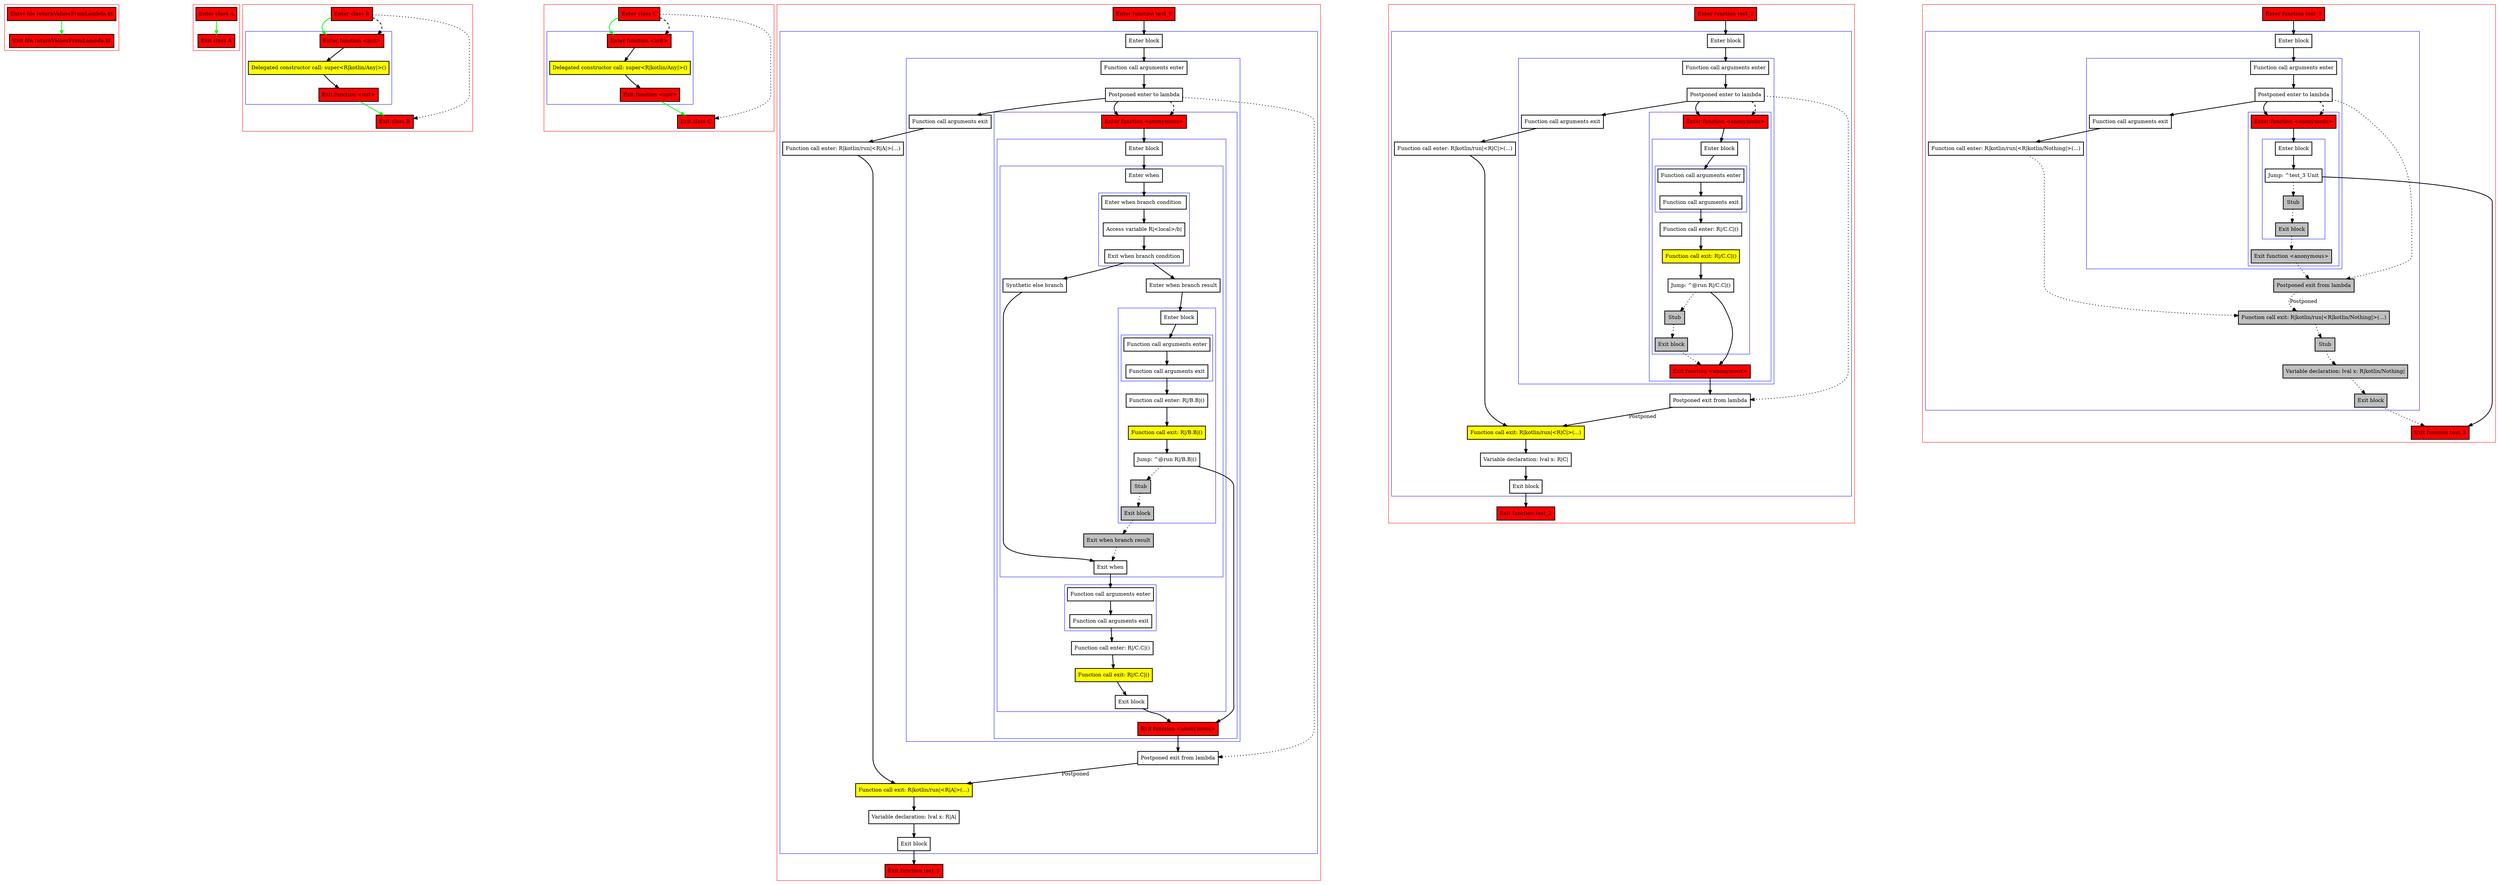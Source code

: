 digraph returnValuesFromLambda_kt {
    graph [nodesep=3]
    node [shape=box penwidth=2]
    edge [penwidth=2]

    subgraph cluster_0 {
        color=red
        0 [label="Enter file returnValuesFromLambda.kt" style="filled" fillcolor=red];
        1 [label="Exit file returnValuesFromLambda.kt" style="filled" fillcolor=red];
    }
    0 -> {1} [color=green];

    subgraph cluster_1 {
        color=red
        2 [label="Enter class A" style="filled" fillcolor=red];
        3 [label="Exit class A" style="filled" fillcolor=red];
    }
    2 -> {3} [color=green];

    subgraph cluster_2 {
        color=red
        4 [label="Enter class B" style="filled" fillcolor=red];
        subgraph cluster_3 {
            color=blue
            5 [label="Enter function <init>" style="filled" fillcolor=red];
            6 [label="Delegated constructor call: super<R|kotlin/Any|>()" style="filled" fillcolor=yellow];
            7 [label="Exit function <init>" style="filled" fillcolor=red];
        }
        8 [label="Exit class B" style="filled" fillcolor=red];
    }
    4 -> {5} [color=green];
    4 -> {8} [style=dotted];
    4 -> {5} [style=dashed];
    5 -> {6};
    6 -> {7};
    7 -> {8} [color=green];

    subgraph cluster_4 {
        color=red
        9 [label="Enter class C" style="filled" fillcolor=red];
        subgraph cluster_5 {
            color=blue
            10 [label="Enter function <init>" style="filled" fillcolor=red];
            11 [label="Delegated constructor call: super<R|kotlin/Any|>()" style="filled" fillcolor=yellow];
            12 [label="Exit function <init>" style="filled" fillcolor=red];
        }
        13 [label="Exit class C" style="filled" fillcolor=red];
    }
    9 -> {10} [color=green];
    9 -> {13} [style=dotted];
    9 -> {10} [style=dashed];
    10 -> {11};
    11 -> {12};
    12 -> {13} [color=green];

    subgraph cluster_6 {
        color=red
        14 [label="Enter function test_1" style="filled" fillcolor=red];
        subgraph cluster_7 {
            color=blue
            15 [label="Enter block"];
            subgraph cluster_8 {
                color=blue
                16 [label="Function call arguments enter"];
                17 [label="Postponed enter to lambda"];
                subgraph cluster_9 {
                    color=blue
                    18 [label="Enter function <anonymous>" style="filled" fillcolor=red];
                    subgraph cluster_10 {
                        color=blue
                        19 [label="Enter block"];
                        subgraph cluster_11 {
                            color=blue
                            20 [label="Enter when"];
                            subgraph cluster_12 {
                                color=blue
                                21 [label="Enter when branch condition "];
                                22 [label="Access variable R|<local>/b|"];
                                23 [label="Exit when branch condition"];
                            }
                            24 [label="Synthetic else branch"];
                            25 [label="Enter when branch result"];
                            subgraph cluster_13 {
                                color=blue
                                26 [label="Enter block"];
                                subgraph cluster_14 {
                                    color=blue
                                    27 [label="Function call arguments enter"];
                                    28 [label="Function call arguments exit"];
                                }
                                29 [label="Function call enter: R|/B.B|()"];
                                30 [label="Function call exit: R|/B.B|()" style="filled" fillcolor=yellow];
                                31 [label="Jump: ^@run R|/B.B|()"];
                                32 [label="Stub" style="filled" fillcolor=gray];
                                33 [label="Exit block" style="filled" fillcolor=gray];
                            }
                            34 [label="Exit when branch result" style="filled" fillcolor=gray];
                            35 [label="Exit when"];
                        }
                        subgraph cluster_15 {
                            color=blue
                            36 [label="Function call arguments enter"];
                            37 [label="Function call arguments exit"];
                        }
                        38 [label="Function call enter: R|/C.C|()"];
                        39 [label="Function call exit: R|/C.C|()" style="filled" fillcolor=yellow];
                        40 [label="Exit block"];
                    }
                    41 [label="Exit function <anonymous>" style="filled" fillcolor=red];
                }
                42 [label="Function call arguments exit"];
            }
            43 [label="Function call enter: R|kotlin/run|<R|A|>(...)"];
            44 [label="Postponed exit from lambda"];
            45 [label="Function call exit: R|kotlin/run|<R|A|>(...)" style="filled" fillcolor=yellow];
            46 [label="Variable declaration: lval x: R|A|"];
            47 [label="Exit block"];
        }
        48 [label="Exit function test_1" style="filled" fillcolor=red];
    }
    14 -> {15};
    15 -> {16};
    16 -> {17};
    17 -> {18 42};
    17 -> {44} [style=dotted];
    17 -> {18} [style=dashed];
    18 -> {19};
    19 -> {20};
    20 -> {21};
    21 -> {22};
    22 -> {23};
    23 -> {24 25};
    24 -> {35};
    25 -> {26};
    26 -> {27};
    27 -> {28};
    28 -> {29};
    29 -> {30};
    30 -> {31};
    31 -> {41};
    31 -> {32} [style=dotted];
    32 -> {33} [style=dotted];
    33 -> {34} [style=dotted];
    34 -> {35} [style=dotted];
    35 -> {36};
    36 -> {37};
    37 -> {38};
    38 -> {39};
    39 -> {40};
    40 -> {41};
    41 -> {44};
    42 -> {43};
    43 -> {45};
    44 -> {45} [label="Postponed"];
    45 -> {46};
    46 -> {47};
    47 -> {48};

    subgraph cluster_16 {
        color=red
        49 [label="Enter function test_2" style="filled" fillcolor=red];
        subgraph cluster_17 {
            color=blue
            50 [label="Enter block"];
            subgraph cluster_18 {
                color=blue
                51 [label="Function call arguments enter"];
                52 [label="Postponed enter to lambda"];
                subgraph cluster_19 {
                    color=blue
                    53 [label="Enter function <anonymous>" style="filled" fillcolor=red];
                    subgraph cluster_20 {
                        color=blue
                        54 [label="Enter block"];
                        subgraph cluster_21 {
                            color=blue
                            55 [label="Function call arguments enter"];
                            56 [label="Function call arguments exit"];
                        }
                        57 [label="Function call enter: R|/C.C|()"];
                        58 [label="Function call exit: R|/C.C|()" style="filled" fillcolor=yellow];
                        59 [label="Jump: ^@run R|/C.C|()"];
                        60 [label="Stub" style="filled" fillcolor=gray];
                        61 [label="Exit block" style="filled" fillcolor=gray];
                    }
                    62 [label="Exit function <anonymous>" style="filled" fillcolor=red];
                }
                63 [label="Function call arguments exit"];
            }
            64 [label="Function call enter: R|kotlin/run|<R|C|>(...)"];
            65 [label="Postponed exit from lambda"];
            66 [label="Function call exit: R|kotlin/run|<R|C|>(...)" style="filled" fillcolor=yellow];
            67 [label="Variable declaration: lval x: R|C|"];
            68 [label="Exit block"];
        }
        69 [label="Exit function test_2" style="filled" fillcolor=red];
    }
    49 -> {50};
    50 -> {51};
    51 -> {52};
    52 -> {53 63};
    52 -> {65} [style=dotted];
    52 -> {53} [style=dashed];
    53 -> {54};
    54 -> {55};
    55 -> {56};
    56 -> {57};
    57 -> {58};
    58 -> {59};
    59 -> {62};
    59 -> {60} [style=dotted];
    60 -> {61} [style=dotted];
    61 -> {62} [style=dotted];
    62 -> {65};
    63 -> {64};
    64 -> {66};
    65 -> {66} [label="Postponed"];
    66 -> {67};
    67 -> {68};
    68 -> {69};

    subgraph cluster_22 {
        color=red
        70 [label="Enter function test_3" style="filled" fillcolor=red];
        subgraph cluster_23 {
            color=blue
            71 [label="Enter block"];
            subgraph cluster_24 {
                color=blue
                72 [label="Function call arguments enter"];
                73 [label="Postponed enter to lambda"];
                subgraph cluster_25 {
                    color=blue
                    74 [label="Enter function <anonymous>" style="filled" fillcolor=red];
                    subgraph cluster_26 {
                        color=blue
                        75 [label="Enter block"];
                        76 [label="Jump: ^test_3 Unit"];
                        77 [label="Stub" style="filled" fillcolor=gray];
                        78 [label="Exit block" style="filled" fillcolor=gray];
                    }
                    79 [label="Exit function <anonymous>" style="filled" fillcolor=gray];
                }
                80 [label="Function call arguments exit"];
            }
            81 [label="Function call enter: R|kotlin/run|<R|kotlin/Nothing|>(...)"];
            82 [label="Postponed exit from lambda" style="filled" fillcolor=gray];
            83 [label="Function call exit: R|kotlin/run|<R|kotlin/Nothing|>(...)" style="filled" fillcolor=gray];
            84 [label="Stub" style="filled" fillcolor=gray];
            85 [label="Variable declaration: lval x: R|kotlin/Nothing|" style="filled" fillcolor=gray];
            86 [label="Exit block" style="filled" fillcolor=gray];
        }
        87 [label="Exit function test_3" style="filled" fillcolor=red];
    }
    70 -> {71};
    71 -> {72};
    72 -> {73};
    73 -> {74 80};
    73 -> {82} [style=dotted];
    73 -> {74} [style=dashed];
    74 -> {75};
    75 -> {76};
    76 -> {87};
    76 -> {77} [style=dotted];
    77 -> {78} [style=dotted];
    78 -> {79} [style=dotted];
    79 -> {82} [style=dotted];
    80 -> {81};
    81 -> {83} [style=dotted];
    82 -> {83} [style=dotted label="Postponed"];
    83 -> {84} [style=dotted];
    84 -> {85} [style=dotted];
    85 -> {86} [style=dotted];
    86 -> {87} [style=dotted];

}
